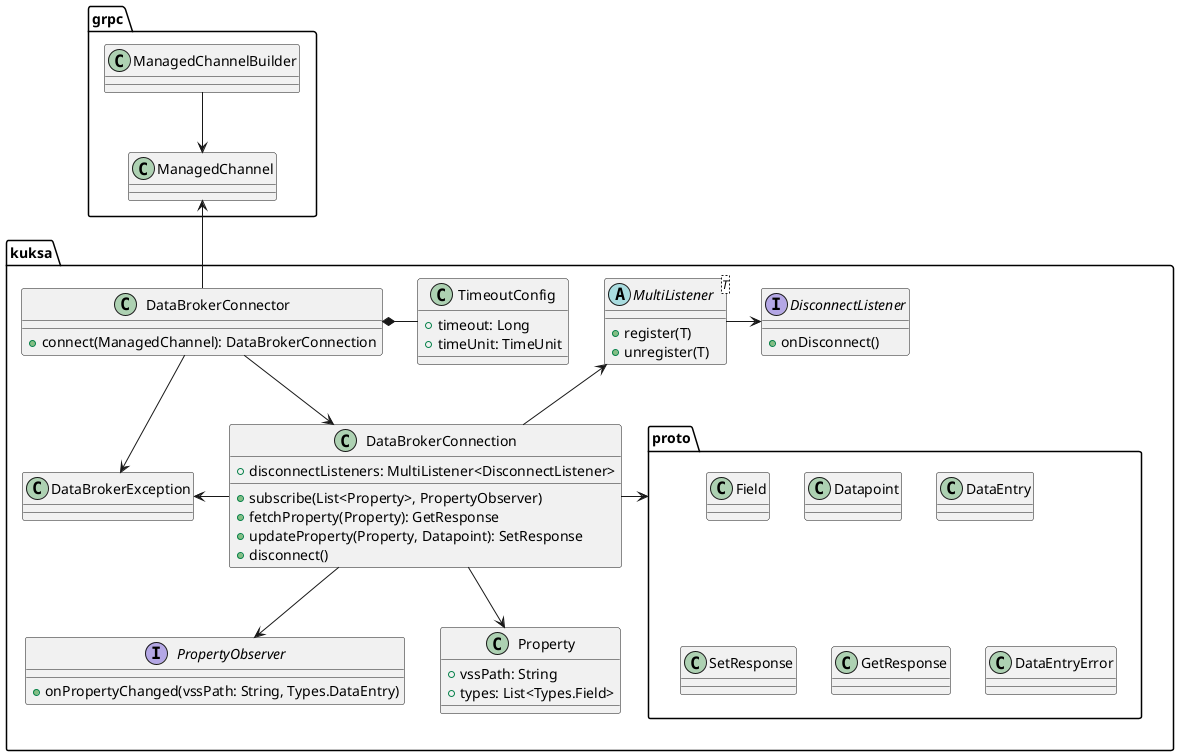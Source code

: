 @startuml
'https://plantuml.com/class-diagram

package grpc {

    ManagedChannelBuilder --> ManagedChannel

    class ManagedChannel
    class ManagedChannelBuilder

}

package kuksa {

    package proto {
        class Field
        class Datapoint
        class DataEntry
        class SetResponse
        class GetResponse
        class DataEntryError
    }

    DataBrokerConnector -down-> DataBrokerException
    DataBrokerConnector -down-> DataBrokerConnection
    DataBrokerConnection -down-> PropertyObserver
    DataBrokerConnection -down-> Property
    DataBrokerConnection -left-> DataBrokerException
    DataBrokerConnection -up-> MultiListener
    MultiListener -right-> DisconnectListener
    TimeoutConfig -left-* DataBrokerConnector

    class DataBrokerConnector {
        + connect(ManagedChannel): DataBrokerConnection
    }

    class TimeoutConfig {
        + timeout: Long
        + timeUnit: TimeUnit
    }

    class DataBrokerConnection {
        + disconnectListeners: MultiListener<DisconnectListener>
        + subscribe(List<Property>, PropertyObserver)
        + fetchProperty(Property): GetResponse
        + updateProperty(Property, Datapoint): SetResponse
        + disconnect()
    }
    
    interface PropertyObserver {
        + onPropertyChanged(vssPath: String, Types.DataEntry)
    }

    class Property {
        + vssPath: String
        + types: List<Types.Field>
    }

    class DataBrokerException

    abstract class MultiListener<T> {
        + register(T)
        + unregister(T)
    }

    interface DisconnectListener {
        + onDisconnect()
    }
}

DataBrokerConnector -up-> ManagedChannel
DataBrokerConnection -right-> proto

@enduml
